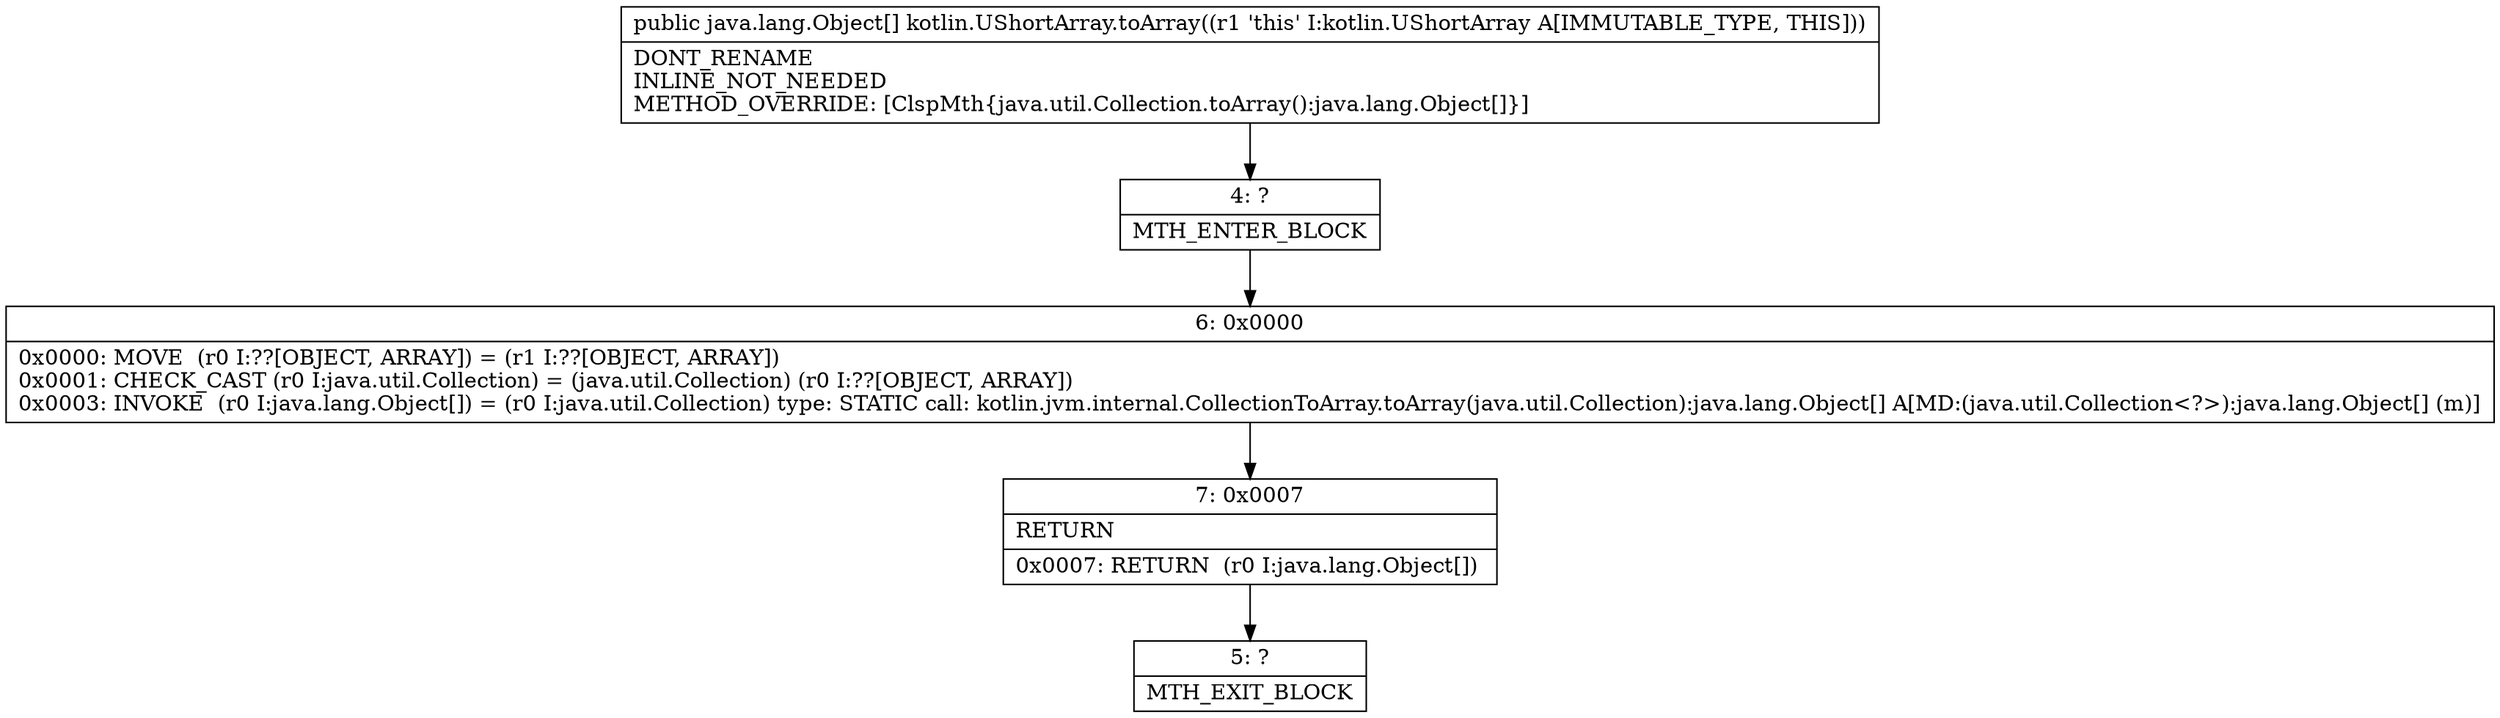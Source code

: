 digraph "CFG forkotlin.UShortArray.toArray()[Ljava\/lang\/Object;" {
Node_4 [shape=record,label="{4\:\ ?|MTH_ENTER_BLOCK\l}"];
Node_6 [shape=record,label="{6\:\ 0x0000|0x0000: MOVE  (r0 I:??[OBJECT, ARRAY]) = (r1 I:??[OBJECT, ARRAY]) \l0x0001: CHECK_CAST (r0 I:java.util.Collection) = (java.util.Collection) (r0 I:??[OBJECT, ARRAY]) \l0x0003: INVOKE  (r0 I:java.lang.Object[]) = (r0 I:java.util.Collection) type: STATIC call: kotlin.jvm.internal.CollectionToArray.toArray(java.util.Collection):java.lang.Object[] A[MD:(java.util.Collection\<?\>):java.lang.Object[] (m)]\l}"];
Node_7 [shape=record,label="{7\:\ 0x0007|RETURN\l|0x0007: RETURN  (r0 I:java.lang.Object[]) \l}"];
Node_5 [shape=record,label="{5\:\ ?|MTH_EXIT_BLOCK\l}"];
MethodNode[shape=record,label="{public java.lang.Object[] kotlin.UShortArray.toArray((r1 'this' I:kotlin.UShortArray A[IMMUTABLE_TYPE, THIS]))  | DONT_RENAME\lINLINE_NOT_NEEDED\lMETHOD_OVERRIDE: [ClspMth\{java.util.Collection.toArray():java.lang.Object[]\}]\l}"];
MethodNode -> Node_4;Node_4 -> Node_6;
Node_6 -> Node_7;
Node_7 -> Node_5;
}

